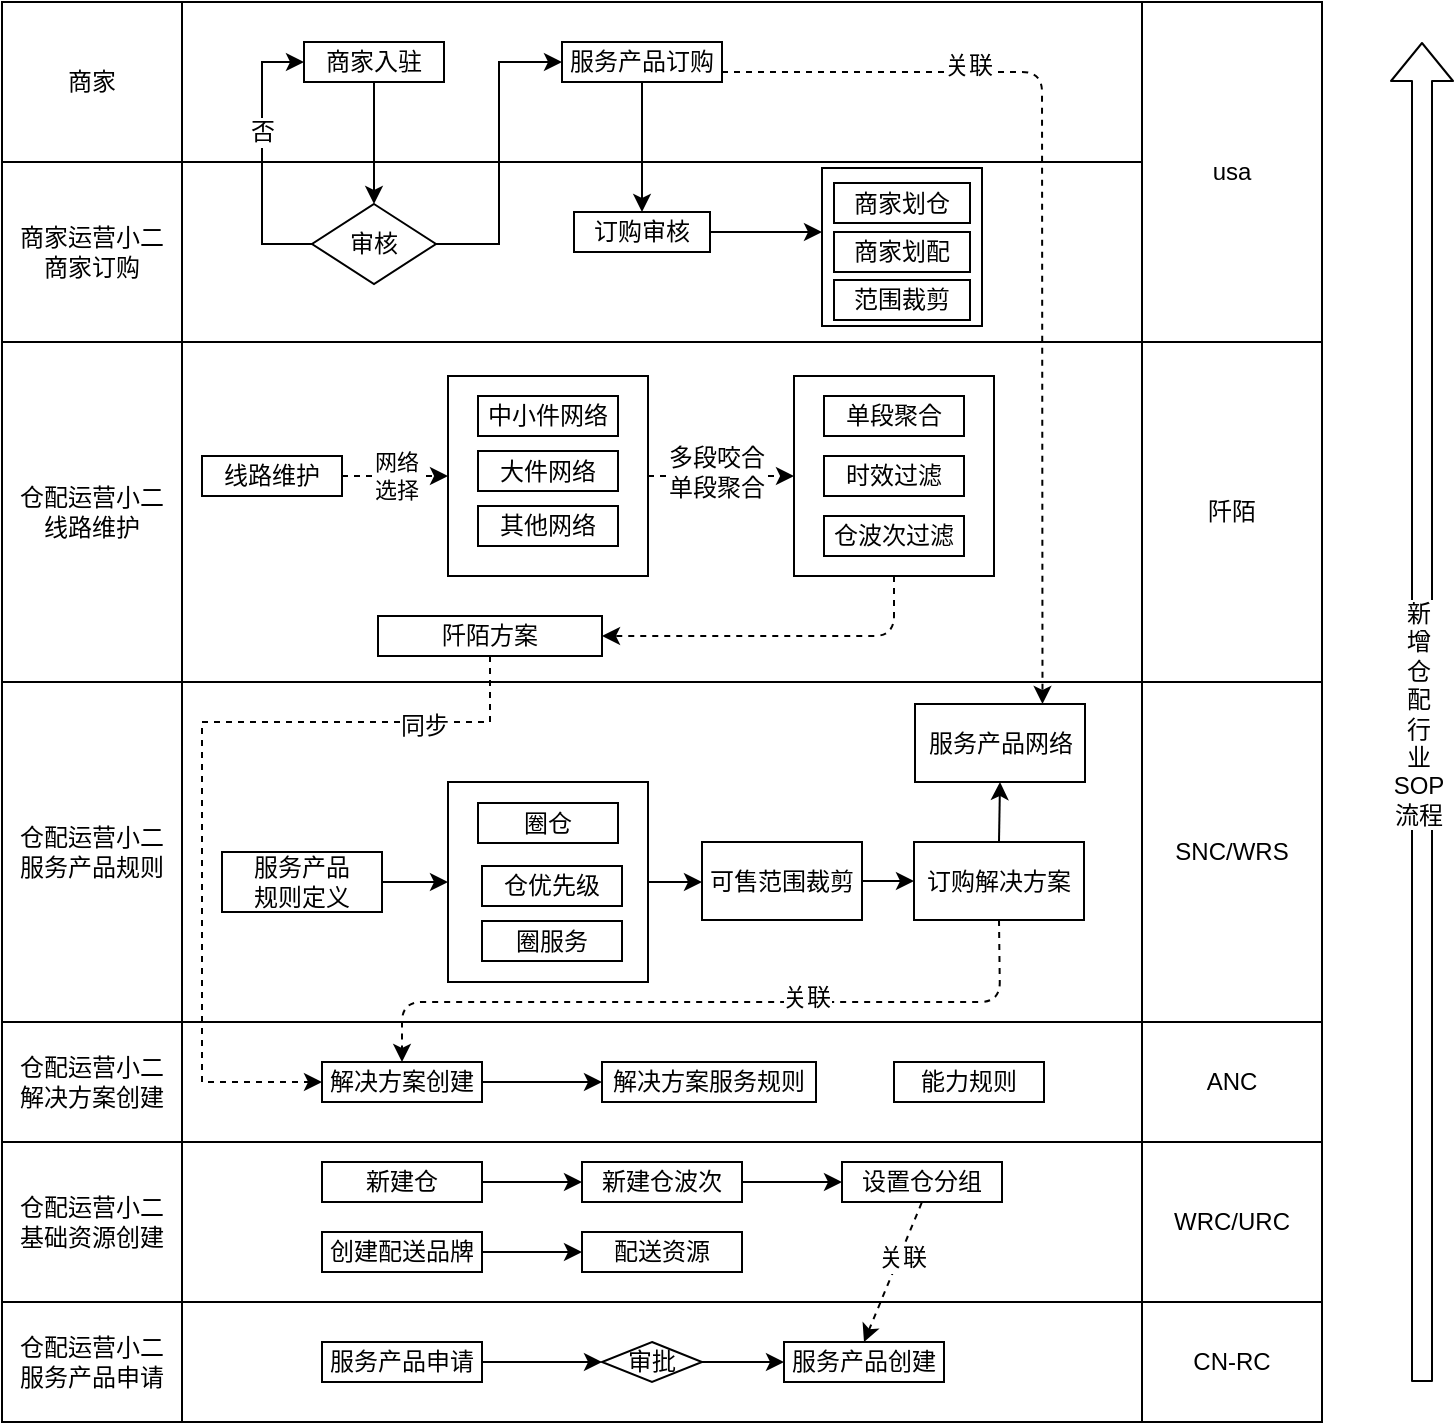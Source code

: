 <mxfile version="12.1.8" type="github" pages="1">
  <diagram id="aKIQjr99otgsSoPU95Y_" name="Page-1">
    <mxGraphModel dx="946" dy="1711" grid="1" gridSize="10" guides="1" tooltips="1" connect="1" arrows="1" fold="1" page="1" pageScale="1" pageWidth="827" pageHeight="1169" math="0" shadow="0">
      <root>
        <mxCell id="0"/>
        <mxCell id="1" parent="0"/>
        <mxCell id="NygcykSdxOqQU6l8nTSE-93" value="" style="rounded=0;whiteSpace=wrap;html=1;" vertex="1" parent="1">
          <mxGeometry x="120" y="-170" width="480" height="90" as="geometry"/>
        </mxCell>
        <mxCell id="NygcykSdxOqQU6l8nTSE-107" value="" style="rounded=0;whiteSpace=wrap;html=1;" vertex="1" parent="1">
          <mxGeometry x="440" y="-167" width="80" height="79" as="geometry"/>
        </mxCell>
        <mxCell id="NygcykSdxOqQU6l8nTSE-58" value="" style="rounded=0;whiteSpace=wrap;html=1;" vertex="1" parent="1">
          <mxGeometry x="120" y="-80" width="480" height="170" as="geometry"/>
        </mxCell>
        <mxCell id="NygcykSdxOqQU6l8nTSE-71" value="" style="rounded=0;whiteSpace=wrap;html=1;" vertex="1" parent="1">
          <mxGeometry x="253" y="-63" width="100" height="100" as="geometry"/>
        </mxCell>
        <mxCell id="NygcykSdxOqQU6l8nTSE-6" value="" style="rounded=0;whiteSpace=wrap;html=1;" vertex="1" parent="1">
          <mxGeometry x="120" y="400" width="480" height="60" as="geometry"/>
        </mxCell>
        <mxCell id="NygcykSdxOqQU6l8nTSE-10" value="" style="edgeStyle=orthogonalEdgeStyle;rounded=0;orthogonalLoop=1;jettySize=auto;html=1;" edge="1" parent="1" source="NygcykSdxOqQU6l8nTSE-7" target="NygcykSdxOqQU6l8nTSE-9">
          <mxGeometry relative="1" as="geometry"/>
        </mxCell>
        <mxCell id="NygcykSdxOqQU6l8nTSE-7" value="服务产品申请" style="rounded=0;whiteSpace=wrap;html=1;" vertex="1" parent="1">
          <mxGeometry x="190" y="420" width="80" height="20" as="geometry"/>
        </mxCell>
        <mxCell id="NygcykSdxOqQU6l8nTSE-8" value="服务产品创建" style="rounded=0;whiteSpace=wrap;html=1;" vertex="1" parent="1">
          <mxGeometry x="421" y="420" width="80" height="20" as="geometry"/>
        </mxCell>
        <mxCell id="NygcykSdxOqQU6l8nTSE-11" value="" style="edgeStyle=orthogonalEdgeStyle;rounded=0;orthogonalLoop=1;jettySize=auto;html=1;" edge="1" parent="1" source="NygcykSdxOqQU6l8nTSE-9" target="NygcykSdxOqQU6l8nTSE-8">
          <mxGeometry relative="1" as="geometry"/>
        </mxCell>
        <mxCell id="NygcykSdxOqQU6l8nTSE-9" value="审批" style="rhombus;whiteSpace=wrap;html=1;" vertex="1" parent="1">
          <mxGeometry x="330" y="420" width="50" height="20" as="geometry"/>
        </mxCell>
        <mxCell id="NygcykSdxOqQU6l8nTSE-12" value="CN-RC" style="rounded=0;whiteSpace=wrap;html=1;" vertex="1" parent="1">
          <mxGeometry x="600" y="400" width="90" height="60" as="geometry"/>
        </mxCell>
        <mxCell id="NygcykSdxOqQU6l8nTSE-15" value="仓配运营小二&lt;br&gt;服务产品申请" style="rounded=0;whiteSpace=wrap;html=1;" vertex="1" parent="1">
          <mxGeometry x="30" y="400" width="90" height="60" as="geometry"/>
        </mxCell>
        <mxCell id="NygcykSdxOqQU6l8nTSE-16" value="" style="rounded=0;whiteSpace=wrap;html=1;" vertex="1" parent="1">
          <mxGeometry x="120" y="320" width="480" height="80" as="geometry"/>
        </mxCell>
        <mxCell id="NygcykSdxOqQU6l8nTSE-17" value="仓配运营小二&lt;br&gt;基础资源创建" style="rounded=0;whiteSpace=wrap;html=1;" vertex="1" parent="1">
          <mxGeometry x="30" y="320" width="90" height="80" as="geometry"/>
        </mxCell>
        <mxCell id="NygcykSdxOqQU6l8nTSE-21" value="" style="edgeStyle=orthogonalEdgeStyle;rounded=0;orthogonalLoop=1;jettySize=auto;html=1;" edge="1" parent="1" source="NygcykSdxOqQU6l8nTSE-18" target="NygcykSdxOqQU6l8nTSE-19">
          <mxGeometry relative="1" as="geometry"/>
        </mxCell>
        <mxCell id="NygcykSdxOqQU6l8nTSE-18" value="新建仓" style="rounded=0;whiteSpace=wrap;html=1;" vertex="1" parent="1">
          <mxGeometry x="190" y="330" width="80" height="20" as="geometry"/>
        </mxCell>
        <mxCell id="NygcykSdxOqQU6l8nTSE-22" value="" style="edgeStyle=orthogonalEdgeStyle;rounded=0;orthogonalLoop=1;jettySize=auto;html=1;" edge="1" parent="1" source="NygcykSdxOqQU6l8nTSE-19" target="NygcykSdxOqQU6l8nTSE-20">
          <mxGeometry relative="1" as="geometry"/>
        </mxCell>
        <mxCell id="NygcykSdxOqQU6l8nTSE-19" value="新建仓波次" style="rounded=0;whiteSpace=wrap;html=1;" vertex="1" parent="1">
          <mxGeometry x="320" y="330" width="80" height="20" as="geometry"/>
        </mxCell>
        <mxCell id="NygcykSdxOqQU6l8nTSE-20" value="设置仓分组" style="rounded=0;whiteSpace=wrap;html=1;" vertex="1" parent="1">
          <mxGeometry x="450" y="330" width="80" height="20" as="geometry"/>
        </mxCell>
        <mxCell id="NygcykSdxOqQU6l8nTSE-25" value="" style="edgeStyle=orthogonalEdgeStyle;rounded=0;orthogonalLoop=1;jettySize=auto;html=1;" edge="1" parent="1" source="NygcykSdxOqQU6l8nTSE-23" target="NygcykSdxOqQU6l8nTSE-24">
          <mxGeometry relative="1" as="geometry"/>
        </mxCell>
        <mxCell id="NygcykSdxOqQU6l8nTSE-23" value="创建配送品牌" style="rounded=0;whiteSpace=wrap;html=1;" vertex="1" parent="1">
          <mxGeometry x="190" y="365" width="80" height="20" as="geometry"/>
        </mxCell>
        <mxCell id="NygcykSdxOqQU6l8nTSE-24" value="配送资源" style="rounded=0;whiteSpace=wrap;html=1;" vertex="1" parent="1">
          <mxGeometry x="320" y="365" width="80" height="20" as="geometry"/>
        </mxCell>
        <mxCell id="NygcykSdxOqQU6l8nTSE-26" value="WRC/URC" style="rounded=0;whiteSpace=wrap;html=1;" vertex="1" parent="1">
          <mxGeometry x="600" y="320" width="90" height="80" as="geometry"/>
        </mxCell>
        <mxCell id="NygcykSdxOqQU6l8nTSE-27" value="" style="rounded=0;whiteSpace=wrap;html=1;" vertex="1" parent="1">
          <mxGeometry x="120" y="260" width="480" height="60" as="geometry"/>
        </mxCell>
        <mxCell id="NygcykSdxOqQU6l8nTSE-28" value="仓配运营小二&lt;br&gt;解决方案创建" style="rounded=0;whiteSpace=wrap;html=1;" vertex="1" parent="1">
          <mxGeometry x="30" y="260" width="90" height="60" as="geometry"/>
        </mxCell>
        <mxCell id="NygcykSdxOqQU6l8nTSE-36" value="" style="edgeStyle=orthogonalEdgeStyle;rounded=0;orthogonalLoop=1;jettySize=auto;html=1;" edge="1" parent="1" source="NygcykSdxOqQU6l8nTSE-34" target="NygcykSdxOqQU6l8nTSE-35">
          <mxGeometry relative="1" as="geometry"/>
        </mxCell>
        <mxCell id="NygcykSdxOqQU6l8nTSE-34" value="解决方案创建" style="rounded=0;whiteSpace=wrap;html=1;" vertex="1" parent="1">
          <mxGeometry x="190" y="280" width="80" height="20" as="geometry"/>
        </mxCell>
        <mxCell id="NygcykSdxOqQU6l8nTSE-35" value="解决方案服务规则" style="rounded=0;whiteSpace=wrap;html=1;" vertex="1" parent="1">
          <mxGeometry x="330" y="280" width="107" height="20" as="geometry"/>
        </mxCell>
        <mxCell id="NygcykSdxOqQU6l8nTSE-37" value="ANC" style="rounded=0;whiteSpace=wrap;html=1;" vertex="1" parent="1">
          <mxGeometry x="600" y="260" width="90" height="60" as="geometry"/>
        </mxCell>
        <mxCell id="NygcykSdxOqQU6l8nTSE-38" value="" style="rounded=0;whiteSpace=wrap;html=1;" vertex="1" parent="1">
          <mxGeometry x="120" y="90" width="480" height="170" as="geometry"/>
        </mxCell>
        <mxCell id="NygcykSdxOqQU6l8nTSE-39" value="仓配运营小二&lt;br&gt;服务产品规则" style="rounded=0;whiteSpace=wrap;html=1;" vertex="1" parent="1">
          <mxGeometry x="30" y="90" width="90" height="170" as="geometry"/>
        </mxCell>
        <mxCell id="NygcykSdxOqQU6l8nTSE-40" value="服务产品&lt;br&gt;规则定义" style="rounded=0;whiteSpace=wrap;html=1;" vertex="1" parent="1">
          <mxGeometry x="140" y="175" width="80" height="30" as="geometry"/>
        </mxCell>
        <mxCell id="NygcykSdxOqQU6l8nTSE-41" value="SNC/WRS" style="rounded=0;whiteSpace=wrap;html=1;" vertex="1" parent="1">
          <mxGeometry x="600" y="90" width="90" height="170" as="geometry"/>
        </mxCell>
        <mxCell id="NygcykSdxOqQU6l8nTSE-43" value="" style="rounded=0;whiteSpace=wrap;html=1;" vertex="1" parent="1">
          <mxGeometry x="253" y="140" width="100" height="100" as="geometry"/>
        </mxCell>
        <mxCell id="NygcykSdxOqQU6l8nTSE-44" value="" style="endArrow=none;dashed=1;html=1;entryX=0.5;entryY=1;entryDx=0;entryDy=0;exitX=0.5;exitY=0;exitDx=0;exitDy=0;startArrow=classic;startFill=1;" edge="1" parent="1" source="NygcykSdxOqQU6l8nTSE-8" target="NygcykSdxOqQU6l8nTSE-20">
          <mxGeometry width="50" height="50" relative="1" as="geometry">
            <mxPoint x="430" y="580" as="sourcePoint"/>
            <mxPoint x="480" y="530" as="targetPoint"/>
          </mxGeometry>
        </mxCell>
        <mxCell id="NygcykSdxOqQU6l8nTSE-45" value="关联" style="text;html=1;resizable=0;points=[];align=center;verticalAlign=middle;labelBackgroundColor=#ffffff;" vertex="1" connectable="0" parent="NygcykSdxOqQU6l8nTSE-44">
          <mxGeometry x="0.216" y="-1" relative="1" as="geometry">
            <mxPoint as="offset"/>
          </mxGeometry>
        </mxCell>
        <mxCell id="NygcykSdxOqQU6l8nTSE-46" value="圈仓" style="rounded=0;whiteSpace=wrap;html=1;" vertex="1" parent="1">
          <mxGeometry x="268" y="150.5" width="70" height="20" as="geometry"/>
        </mxCell>
        <mxCell id="NygcykSdxOqQU6l8nTSE-47" value="圈服务" style="rounded=0;whiteSpace=wrap;html=1;" vertex="1" parent="1">
          <mxGeometry x="270" y="209.5" width="70" height="20" as="geometry"/>
        </mxCell>
        <mxCell id="NygcykSdxOqQU6l8nTSE-49" value="仓优先级" style="rounded=0;whiteSpace=wrap;html=1;" vertex="1" parent="1">
          <mxGeometry x="270" y="182" width="70" height="20" as="geometry"/>
        </mxCell>
        <mxCell id="NygcykSdxOqQU6l8nTSE-51" value="" style="endArrow=classic;html=1;entryX=0;entryY=0.5;entryDx=0;entryDy=0;" edge="1" parent="1" source="NygcykSdxOqQU6l8nTSE-40" target="NygcykSdxOqQU6l8nTSE-43">
          <mxGeometry width="50" height="50" relative="1" as="geometry">
            <mxPoint x="200" y="130" as="sourcePoint"/>
            <mxPoint x="290" y="190" as="targetPoint"/>
          </mxGeometry>
        </mxCell>
        <mxCell id="NygcykSdxOqQU6l8nTSE-52" value="可售范围裁剪" style="rounded=0;whiteSpace=wrap;html=1;" vertex="1" parent="1">
          <mxGeometry x="380" y="170" width="80" height="39" as="geometry"/>
        </mxCell>
        <mxCell id="NygcykSdxOqQU6l8nTSE-54" value="" style="endArrow=classic;html=1;exitX=1;exitY=0.5;exitDx=0;exitDy=0;" edge="1" parent="1" source="NygcykSdxOqQU6l8nTSE-43">
          <mxGeometry width="50" height="50" relative="1" as="geometry">
            <mxPoint x="270" y="200.3" as="sourcePoint"/>
            <mxPoint x="380" y="190" as="targetPoint"/>
          </mxGeometry>
        </mxCell>
        <mxCell id="NygcykSdxOqQU6l8nTSE-55" value="订购解决方案" style="rounded=0;whiteSpace=wrap;html=1;" vertex="1" parent="1">
          <mxGeometry x="486" y="170" width="85" height="39" as="geometry"/>
        </mxCell>
        <mxCell id="NygcykSdxOqQU6l8nTSE-56" value="" style="endArrow=classic;html=1;entryX=0;entryY=0.5;entryDx=0;entryDy=0;exitX=1;exitY=0.5;exitDx=0;exitDy=0;" edge="1" parent="1" source="NygcykSdxOqQU6l8nTSE-52" target="NygcykSdxOqQU6l8nTSE-55">
          <mxGeometry width="50" height="50" relative="1" as="geometry">
            <mxPoint x="190" y="520" as="sourcePoint"/>
            <mxPoint x="240" y="470" as="targetPoint"/>
          </mxGeometry>
        </mxCell>
        <mxCell id="NygcykSdxOqQU6l8nTSE-59" value="能力规则" style="rounded=0;whiteSpace=wrap;html=1;" vertex="1" parent="1">
          <mxGeometry x="476" y="280" width="75" height="20" as="geometry"/>
        </mxCell>
        <mxCell id="NygcykSdxOqQU6l8nTSE-60" value="仓配运营小二&lt;br&gt;线路维护" style="rounded=0;whiteSpace=wrap;html=1;" vertex="1" parent="1">
          <mxGeometry x="30" y="-80" width="90" height="170" as="geometry"/>
        </mxCell>
        <mxCell id="NygcykSdxOqQU6l8nTSE-61" value="线路维护" style="rounded=0;whiteSpace=wrap;html=1;" vertex="1" parent="1">
          <mxGeometry x="130" y="-23" width="70" height="20" as="geometry"/>
        </mxCell>
        <mxCell id="NygcykSdxOqQU6l8nTSE-64" value="中小件网络" style="rounded=0;whiteSpace=wrap;html=1;" vertex="1" parent="1">
          <mxGeometry x="268" y="-53" width="70" height="20" as="geometry"/>
        </mxCell>
        <mxCell id="NygcykSdxOqQU6l8nTSE-65" value="其他网络" style="rounded=0;whiteSpace=wrap;html=1;" vertex="1" parent="1">
          <mxGeometry x="268" y="2" width="70" height="20" as="geometry"/>
        </mxCell>
        <mxCell id="NygcykSdxOqQU6l8nTSE-74" value="网络&lt;br&gt;选择" style="endArrow=classic;html=1;dashed=1;entryX=0;entryY=0.5;entryDx=0;entryDy=0;exitX=1;exitY=0.5;exitDx=0;exitDy=0;" edge="1" parent="1" source="NygcykSdxOqQU6l8nTSE-61" target="NygcykSdxOqQU6l8nTSE-71">
          <mxGeometry width="50" height="50" relative="1" as="geometry">
            <mxPoint x="170" y="-43" as="sourcePoint"/>
            <mxPoint x="220" y="-93" as="targetPoint"/>
          </mxGeometry>
        </mxCell>
        <mxCell id="NygcykSdxOqQU6l8nTSE-75" value="大件网络" style="rounded=0;whiteSpace=wrap;html=1;" vertex="1" parent="1">
          <mxGeometry x="268" y="-25.5" width="70" height="20" as="geometry"/>
        </mxCell>
        <mxCell id="NygcykSdxOqQU6l8nTSE-77" value="" style="rounded=0;whiteSpace=wrap;html=1;" vertex="1" parent="1">
          <mxGeometry x="426" y="-63" width="100" height="100" as="geometry"/>
        </mxCell>
        <mxCell id="NygcykSdxOqQU6l8nTSE-78" value="" style="endArrow=classic;html=1;dashed=1;entryX=0;entryY=0.5;entryDx=0;entryDy=0;exitX=1;exitY=0.5;exitDx=0;exitDy=0;" edge="1" parent="1" source="NygcykSdxOqQU6l8nTSE-71" target="NygcykSdxOqQU6l8nTSE-77">
          <mxGeometry width="50" height="50" relative="1" as="geometry">
            <mxPoint x="350" y="57" as="sourcePoint"/>
            <mxPoint x="400" y="7" as="targetPoint"/>
          </mxGeometry>
        </mxCell>
        <mxCell id="NygcykSdxOqQU6l8nTSE-82" value="多段咬合&lt;br&gt;单段聚合" style="text;html=1;resizable=0;points=[];align=center;verticalAlign=middle;labelBackgroundColor=#ffffff;" vertex="1" connectable="0" parent="NygcykSdxOqQU6l8nTSE-78">
          <mxGeometry x="-0.233" y="3" relative="1" as="geometry">
            <mxPoint x="6" y="0.5" as="offset"/>
          </mxGeometry>
        </mxCell>
        <mxCell id="NygcykSdxOqQU6l8nTSE-79" value="单段聚合" style="rounded=0;whiteSpace=wrap;html=1;" vertex="1" parent="1">
          <mxGeometry x="441" y="-53" width="70" height="20" as="geometry"/>
        </mxCell>
        <mxCell id="NygcykSdxOqQU6l8nTSE-80" value="时效过滤" style="rounded=0;whiteSpace=wrap;html=1;" vertex="1" parent="1">
          <mxGeometry x="441" y="-23" width="70" height="20" as="geometry"/>
        </mxCell>
        <mxCell id="NygcykSdxOqQU6l8nTSE-81" value="仓波次过滤" style="rounded=0;whiteSpace=wrap;html=1;" vertex="1" parent="1">
          <mxGeometry x="441" y="7" width="70" height="20" as="geometry"/>
        </mxCell>
        <mxCell id="NygcykSdxOqQU6l8nTSE-85" style="edgeStyle=orthogonalEdgeStyle;rounded=0;orthogonalLoop=1;jettySize=auto;html=1;dashed=1;startArrow=none;startFill=0;" edge="1" parent="1" source="NygcykSdxOqQU6l8nTSE-83" target="NygcykSdxOqQU6l8nTSE-34">
          <mxGeometry relative="1" as="geometry">
            <Array as="points">
              <mxPoint x="130" y="110"/>
              <mxPoint x="130" y="290"/>
            </Array>
          </mxGeometry>
        </mxCell>
        <mxCell id="NygcykSdxOqQU6l8nTSE-86" value="同步" style="text;html=1;resizable=0;points=[];align=center;verticalAlign=middle;labelBackgroundColor=#ffffff;" vertex="1" connectable="0" parent="NygcykSdxOqQU6l8nTSE-85">
          <mxGeometry x="-0.683" y="2" relative="1" as="geometry">
            <mxPoint as="offset"/>
          </mxGeometry>
        </mxCell>
        <mxCell id="NygcykSdxOqQU6l8nTSE-83" value="阡陌方案" style="rounded=0;whiteSpace=wrap;html=1;" vertex="1" parent="1">
          <mxGeometry x="218" y="57" width="112" height="20" as="geometry"/>
        </mxCell>
        <mxCell id="NygcykSdxOqQU6l8nTSE-84" value="" style="endArrow=classic;html=1;dashed=1;exitX=0.5;exitY=1;exitDx=0;exitDy=0;entryX=1;entryY=0.5;entryDx=0;entryDy=0;" edge="1" parent="1" source="NygcykSdxOqQU6l8nTSE-77" target="NygcykSdxOqQU6l8nTSE-83">
          <mxGeometry width="50" height="50" relative="1" as="geometry">
            <mxPoint x="480" y="107" as="sourcePoint"/>
            <mxPoint x="530" y="57" as="targetPoint"/>
            <Array as="points">
              <mxPoint x="476" y="67"/>
            </Array>
          </mxGeometry>
        </mxCell>
        <mxCell id="NygcykSdxOqQU6l8nTSE-87" value="阡陌" style="rounded=0;whiteSpace=wrap;html=1;" vertex="1" parent="1">
          <mxGeometry x="600" y="-80" width="90" height="170" as="geometry"/>
        </mxCell>
        <mxCell id="NygcykSdxOqQU6l8nTSE-88" value="服务产品网络" style="rounded=0;whiteSpace=wrap;html=1;" vertex="1" parent="1">
          <mxGeometry x="486.5" y="101" width="85" height="39" as="geometry"/>
        </mxCell>
        <mxCell id="NygcykSdxOqQU6l8nTSE-89" value="" style="endArrow=classic;html=1;entryX=0.5;entryY=1;entryDx=0;entryDy=0;exitX=0.5;exitY=0;exitDx=0;exitDy=0;" edge="1" parent="1" source="NygcykSdxOqQU6l8nTSE-55" target="NygcykSdxOqQU6l8nTSE-88">
          <mxGeometry width="50" height="50" relative="1" as="geometry">
            <mxPoint x="770" y="250" as="sourcePoint"/>
            <mxPoint x="820" y="200" as="targetPoint"/>
          </mxGeometry>
        </mxCell>
        <mxCell id="NygcykSdxOqQU6l8nTSE-91" value="商家运营小二&lt;br&gt;商家订购" style="rounded=0;whiteSpace=wrap;html=1;" vertex="1" parent="1">
          <mxGeometry x="30" y="-170" width="90" height="90" as="geometry"/>
        </mxCell>
        <mxCell id="NygcykSdxOqQU6l8nTSE-92" value="商家" style="rounded=0;whiteSpace=wrap;html=1;" vertex="1" parent="1">
          <mxGeometry x="30" y="-250" width="90" height="80" as="geometry"/>
        </mxCell>
        <mxCell id="NygcykSdxOqQU6l8nTSE-94" value="" style="rounded=0;whiteSpace=wrap;html=1;" vertex="1" parent="1">
          <mxGeometry x="120" y="-250" width="480" height="80" as="geometry"/>
        </mxCell>
        <mxCell id="NygcykSdxOqQU6l8nTSE-97" value="" style="edgeStyle=orthogonalEdgeStyle;rounded=0;orthogonalLoop=1;jettySize=auto;html=1;startArrow=none;startFill=0;" edge="1" parent="1" source="NygcykSdxOqQU6l8nTSE-95" target="NygcykSdxOqQU6l8nTSE-96">
          <mxGeometry relative="1" as="geometry"/>
        </mxCell>
        <mxCell id="NygcykSdxOqQU6l8nTSE-95" value="商家入驻" style="rounded=0;whiteSpace=wrap;html=1;" vertex="1" parent="1">
          <mxGeometry x="181" y="-230" width="70" height="20" as="geometry"/>
        </mxCell>
        <mxCell id="NygcykSdxOqQU6l8nTSE-98" value="" style="edgeStyle=orthogonalEdgeStyle;rounded=0;orthogonalLoop=1;jettySize=auto;html=1;startArrow=none;startFill=0;entryX=0;entryY=0.5;entryDx=0;entryDy=0;exitX=0;exitY=0.5;exitDx=0;exitDy=0;" edge="1" parent="1" source="NygcykSdxOqQU6l8nTSE-96" target="NygcykSdxOqQU6l8nTSE-95">
          <mxGeometry relative="1" as="geometry">
            <Array as="points">
              <mxPoint x="160" y="-129"/>
              <mxPoint x="160" y="-220"/>
            </Array>
          </mxGeometry>
        </mxCell>
        <mxCell id="NygcykSdxOqQU6l8nTSE-99" value="否" style="text;html=1;resizable=0;points=[];align=center;verticalAlign=middle;labelBackgroundColor=#ffffff;" vertex="1" connectable="0" parent="NygcykSdxOqQU6l8nTSE-98">
          <mxGeometry x="0.182" relative="1" as="geometry">
            <mxPoint as="offset"/>
          </mxGeometry>
        </mxCell>
        <mxCell id="NygcykSdxOqQU6l8nTSE-102" style="edgeStyle=orthogonalEdgeStyle;rounded=0;orthogonalLoop=1;jettySize=auto;html=1;entryX=0;entryY=0.5;entryDx=0;entryDy=0;startArrow=none;startFill=0;" edge="1" parent="1" source="NygcykSdxOqQU6l8nTSE-96" target="NygcykSdxOqQU6l8nTSE-100">
          <mxGeometry relative="1" as="geometry"/>
        </mxCell>
        <mxCell id="NygcykSdxOqQU6l8nTSE-96" value="审核" style="rhombus;whiteSpace=wrap;html=1;" vertex="1" parent="1">
          <mxGeometry x="185" y="-149" width="62" height="40" as="geometry"/>
        </mxCell>
        <mxCell id="NygcykSdxOqQU6l8nTSE-104" value="" style="edgeStyle=orthogonalEdgeStyle;rounded=0;orthogonalLoop=1;jettySize=auto;html=1;startArrow=none;startFill=0;" edge="1" parent="1" source="NygcykSdxOqQU6l8nTSE-100" target="NygcykSdxOqQU6l8nTSE-103">
          <mxGeometry relative="1" as="geometry"/>
        </mxCell>
        <mxCell id="NygcykSdxOqQU6l8nTSE-100" value="服务产品订购" style="rounded=0;whiteSpace=wrap;html=1;" vertex="1" parent="1">
          <mxGeometry x="310" y="-230" width="80" height="20" as="geometry"/>
        </mxCell>
        <mxCell id="NygcykSdxOqQU6l8nTSE-110" value="" style="edgeStyle=orthogonalEdgeStyle;rounded=0;orthogonalLoop=1;jettySize=auto;html=1;startArrow=none;startFill=0;entryX=0;entryY=0.405;entryDx=0;entryDy=0;entryPerimeter=0;" edge="1" parent="1" source="NygcykSdxOqQU6l8nTSE-103" target="NygcykSdxOqQU6l8nTSE-107">
          <mxGeometry relative="1" as="geometry"/>
        </mxCell>
        <mxCell id="NygcykSdxOqQU6l8nTSE-103" value="订购审核" style="rounded=0;whiteSpace=wrap;html=1;" vertex="1" parent="1">
          <mxGeometry x="316" y="-145" width="68" height="20" as="geometry"/>
        </mxCell>
        <mxCell id="NygcykSdxOqQU6l8nTSE-105" value="商家划仓" style="rounded=0;whiteSpace=wrap;html=1;" vertex="1" parent="1">
          <mxGeometry x="446" y="-159.5" width="68" height="20" as="geometry"/>
        </mxCell>
        <mxCell id="NygcykSdxOqQU6l8nTSE-106" value="商家划配" style="rounded=0;whiteSpace=wrap;html=1;" vertex="1" parent="1">
          <mxGeometry x="446" y="-135" width="68" height="20" as="geometry"/>
        </mxCell>
        <mxCell id="NygcykSdxOqQU6l8nTSE-109" value="范围裁剪" style="rounded=0;whiteSpace=wrap;html=1;" vertex="1" parent="1">
          <mxGeometry x="446" y="-111" width="68" height="20" as="geometry"/>
        </mxCell>
        <mxCell id="NygcykSdxOqQU6l8nTSE-111" value="usa" style="rounded=0;whiteSpace=wrap;html=1;" vertex="1" parent="1">
          <mxGeometry x="600" y="-250" width="90" height="170" as="geometry"/>
        </mxCell>
        <mxCell id="NygcykSdxOqQU6l8nTSE-112" value="" style="endArrow=classic;html=1;exitX=1;exitY=0.75;exitDx=0;exitDy=0;entryX=0.75;entryY=0;entryDx=0;entryDy=0;dashed=1;" edge="1" parent="1" source="NygcykSdxOqQU6l8nTSE-100" target="NygcykSdxOqQU6l8nTSE-88">
          <mxGeometry width="50" height="50" relative="1" as="geometry">
            <mxPoint x="730" y="-30" as="sourcePoint"/>
            <mxPoint x="780" y="-80" as="targetPoint"/>
            <Array as="points">
              <mxPoint x="550" y="-215"/>
            </Array>
          </mxGeometry>
        </mxCell>
        <mxCell id="NygcykSdxOqQU6l8nTSE-113" value="关联" style="text;html=1;resizable=0;points=[];align=center;verticalAlign=middle;labelBackgroundColor=#ffffff;" vertex="1" connectable="0" parent="NygcykSdxOqQU6l8nTSE-112">
          <mxGeometry x="-0.483" y="3" relative="1" as="geometry">
            <mxPoint as="offset"/>
          </mxGeometry>
        </mxCell>
        <mxCell id="NygcykSdxOqQU6l8nTSE-114" value="" style="shape=flexArrow;endArrow=classic;html=1;" edge="1" parent="1">
          <mxGeometry width="50" height="50" relative="1" as="geometry">
            <mxPoint x="740" y="440" as="sourcePoint"/>
            <mxPoint x="740" y="-230" as="targetPoint"/>
          </mxGeometry>
        </mxCell>
        <mxCell id="NygcykSdxOqQU6l8nTSE-115" value="新&lt;br&gt;增&lt;br&gt;仓&lt;br&gt;配&lt;br&gt;行&lt;br&gt;业&lt;br&gt;SOP&lt;br&gt;流程" style="text;html=1;resizable=0;points=[];align=center;verticalAlign=middle;labelBackgroundColor=#ffffff;" vertex="1" connectable="0" parent="NygcykSdxOqQU6l8nTSE-114">
          <mxGeometry x="-0.003" y="2" relative="1" as="geometry">
            <mxPoint as="offset"/>
          </mxGeometry>
        </mxCell>
        <mxCell id="NygcykSdxOqQU6l8nTSE-116" value="" style="endArrow=classic;html=1;exitX=0.5;exitY=1;exitDx=0;exitDy=0;entryX=0.5;entryY=0;entryDx=0;entryDy=0;dashed=1;" edge="1" parent="1" source="NygcykSdxOqQU6l8nTSE-55" target="NygcykSdxOqQU6l8nTSE-34">
          <mxGeometry width="50" height="50" relative="1" as="geometry">
            <mxPoint x="140" y="550" as="sourcePoint"/>
            <mxPoint x="190" y="500" as="targetPoint"/>
            <Array as="points">
              <mxPoint x="529" y="250"/>
              <mxPoint x="230" y="250"/>
            </Array>
          </mxGeometry>
        </mxCell>
        <mxCell id="NygcykSdxOqQU6l8nTSE-117" value="关联" style="text;html=1;resizable=0;points=[];align=center;verticalAlign=middle;labelBackgroundColor=#ffffff;" vertex="1" connectable="0" parent="NygcykSdxOqQU6l8nTSE-116">
          <mxGeometry x="-0.254" y="-2" relative="1" as="geometry">
            <mxPoint as="offset"/>
          </mxGeometry>
        </mxCell>
      </root>
    </mxGraphModel>
  </diagram>
</mxfile>
